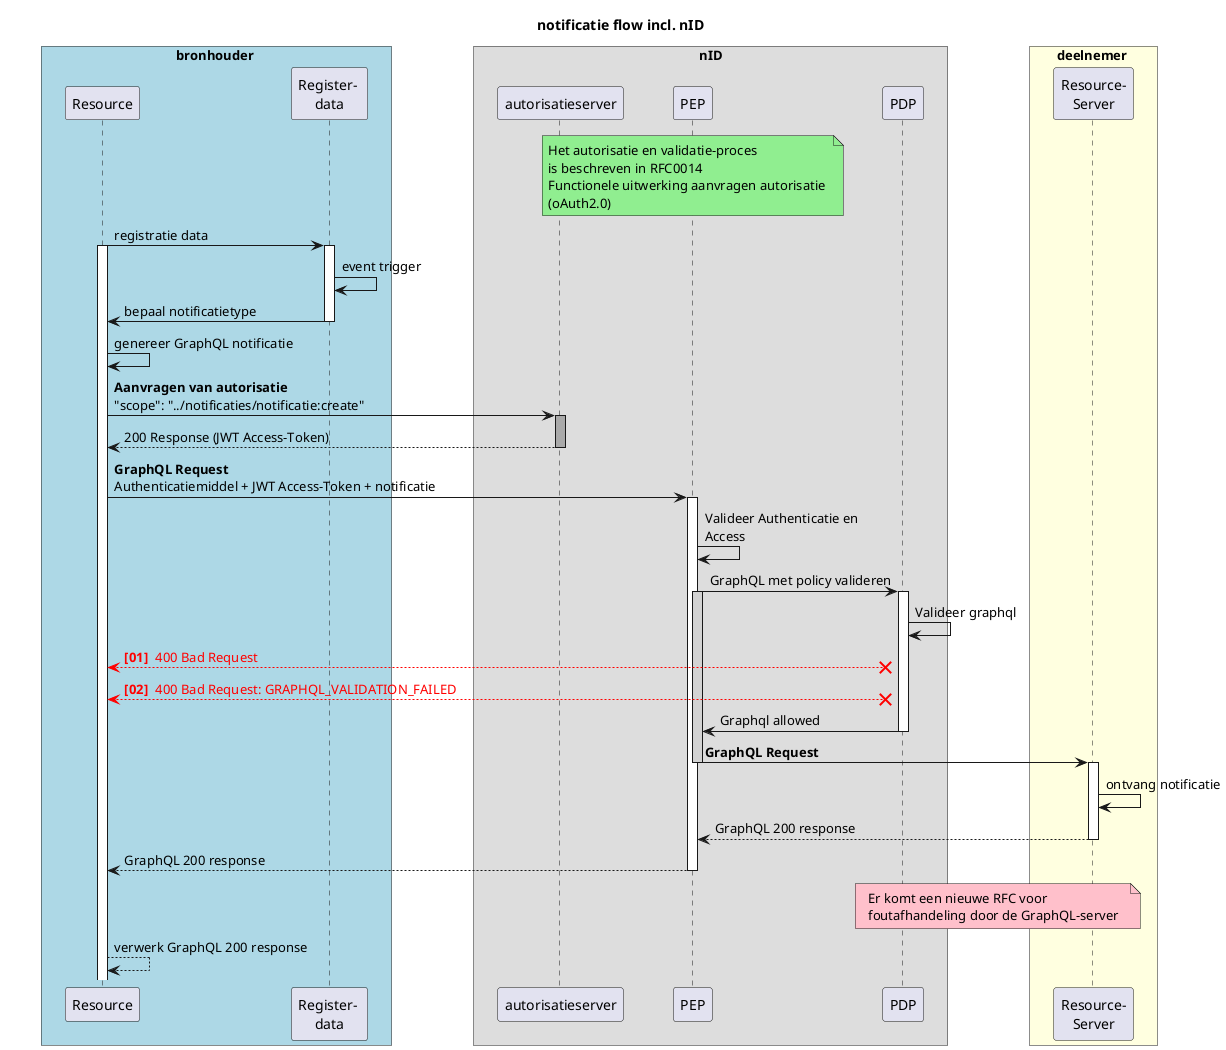 @startuml rfc0008-04-error-flow
title notificatie flow incl. nID
skinparam handwritten false
skinparam participantpadding 20
skinparam boxpadding 40


box bronhouder #lightblue
  participant "Resource" as Resource
  participant "Register- \ndata" as Register
end box

box "nID"
    participant "autorisatieserver" as AuthzServer
    participant "PEP" as PEP
    participant "PDP" as PDP
end box


box deelnemer #lightyellow
  participant "Resource-\nServer" as ResServer
end box

note over PEP #lightgreen: Het autorisatie en validatie-proces \nis beschreven in RFC0014 \nFunctionele uitwerking aanvragen autorisatie \n(oAuth2.0) 

Resource -> Register : registratie data

activate Resource 
  activate Register
  Register -> Register: event trigger
  Register -> Resource : bepaal notificatietype
  deactivate Register

  Resource -> Resource: genereer GraphQL notificatie

  Resource -> AuthzServer: **Aanvragen van autorisatie**\n"scope": "../notificaties/notificatie:create" 
    activate AuthzServer #Darkgrey
        AuthzServer --> Resource --: 200 Response (JWT Access-Token) 
    deactivate AuthzServer

  Resource -> PEP: **GraphQL Request **\nAuthenticatiemiddel + JWT Access-Token + notificatie
  activate PEP

    PEP -> PEP: Valideer Authenticatie en \nAccess
    PEP -> PDP: GraphQL met policy valideren
      activate PEP #LightGray
        activate PDP
        PDP -> PDP: Valideer graphql  
        autonumber "<color:red><b>[00]"
          Resource <-[#red]-X PDP: <color:red> 400 Bad Request
          Resource <-[#red]-X PDP: <color:red> 400 Bad Request: GRAPHQL_VALIDATION_FAILED       
        autonumber stop
          PDP -> PEP: Graphql allowed
        deactivate PDP
        PEP -> ResServer: **GraphQL Request**
      deactivate PEP

    activate ResServer
    ResServer -> ResServer: ontvang notificatie
    ResServer --> PEP: GraphQL 200 response
    deactivate ResServer
    PEP --> Resource: GraphQL 200 response

  note over PDP, ResServer #pink: Er komt een nieuwe RFC voor \nfoutafhandeling door de GraphQL-server

    deactivate PEP 
    Resource --> Resource: verwerk GraphQL 200 response

  @enduml